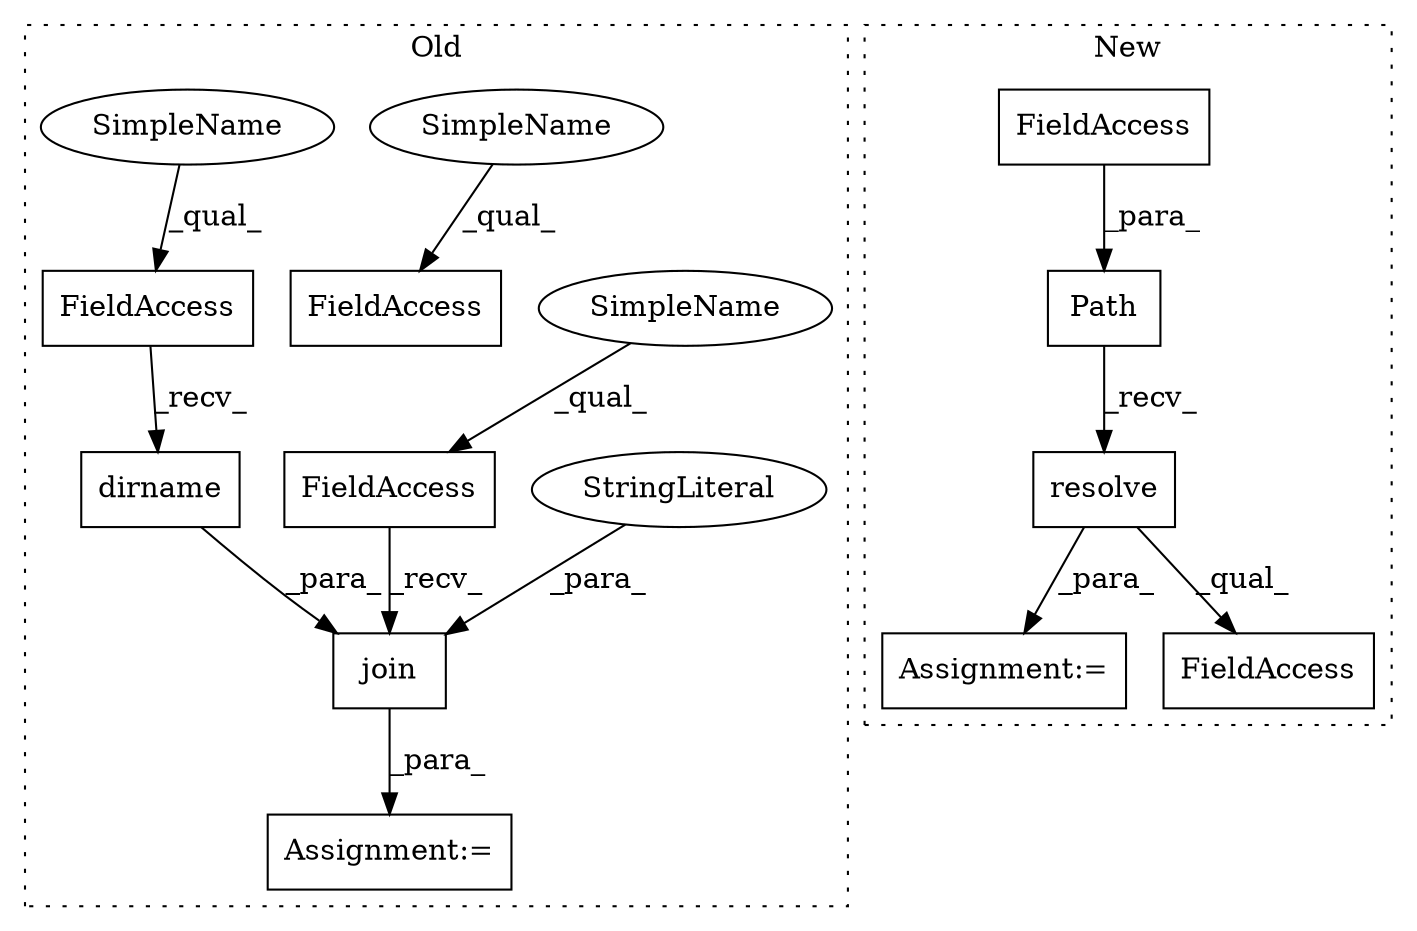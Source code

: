 digraph G {
subgraph cluster0 {
1 [label="dirname" a="32" s="539,572" l="8,1" shape="box"];
3 [label="FieldAccess" a="22" s="531" l="7" shape="box"];
7 [label="Assignment:=" a="7" s="517" l="1" shape="box"];
8 [label="FieldAccess" a="22" s="518" l="7" shape="box"];
10 [label="FieldAccess" a="22" s="547" l="7" shape="box"];
11 [label="join" a="32" s="526,608" l="5,1" shape="box"];
12 [label="StringLiteral" a="45" s="574" l="6" shape="ellipse"];
13 [label="SimpleName" a="42" s="518" l="2" shape="ellipse"];
14 [label="SimpleName" a="42" s="547" l="2" shape="ellipse"];
15 [label="SimpleName" a="42" s="531" l="2" shape="ellipse"];
label = "Old";
style="dotted";
}
subgraph cluster1 {
2 [label="resolve" a="32" s="531" l="9" shape="box"];
4 [label="Assignment:=" a="7" s="512" l="1" shape="box"];
5 [label="Path" a="32" s="516,529" l="5,1" shape="box"];
6 [label="FieldAccess" a="22" s="521" l="8" shape="box"];
9 [label="FieldAccess" a="22" s="516" l="31" shape="box"];
label = "New";
style="dotted";
}
1 -> 11 [label="_para_"];
2 -> 4 [label="_para_"];
2 -> 9 [label="_qual_"];
3 -> 1 [label="_recv_"];
5 -> 2 [label="_recv_"];
6 -> 5 [label="_para_"];
8 -> 11 [label="_recv_"];
11 -> 7 [label="_para_"];
12 -> 11 [label="_para_"];
13 -> 8 [label="_qual_"];
14 -> 10 [label="_qual_"];
15 -> 3 [label="_qual_"];
}
